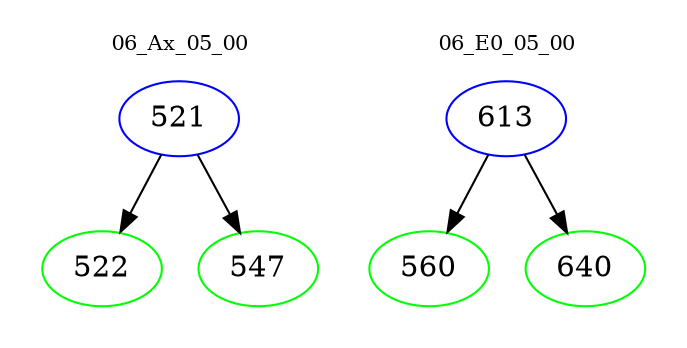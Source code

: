 digraph{
subgraph cluster_0 {
color = white
label = "06_Ax_05_00";
fontsize=10;
T0_521 [label="521", color="blue"]
T0_521 -> T0_522 [color="black"]
T0_522 [label="522", color="green"]
T0_521 -> T0_547 [color="black"]
T0_547 [label="547", color="green"]
}
subgraph cluster_1 {
color = white
label = "06_E0_05_00";
fontsize=10;
T1_613 [label="613", color="blue"]
T1_613 -> T1_560 [color="black"]
T1_560 [label="560", color="green"]
T1_613 -> T1_640 [color="black"]
T1_640 [label="640", color="green"]
}
}
